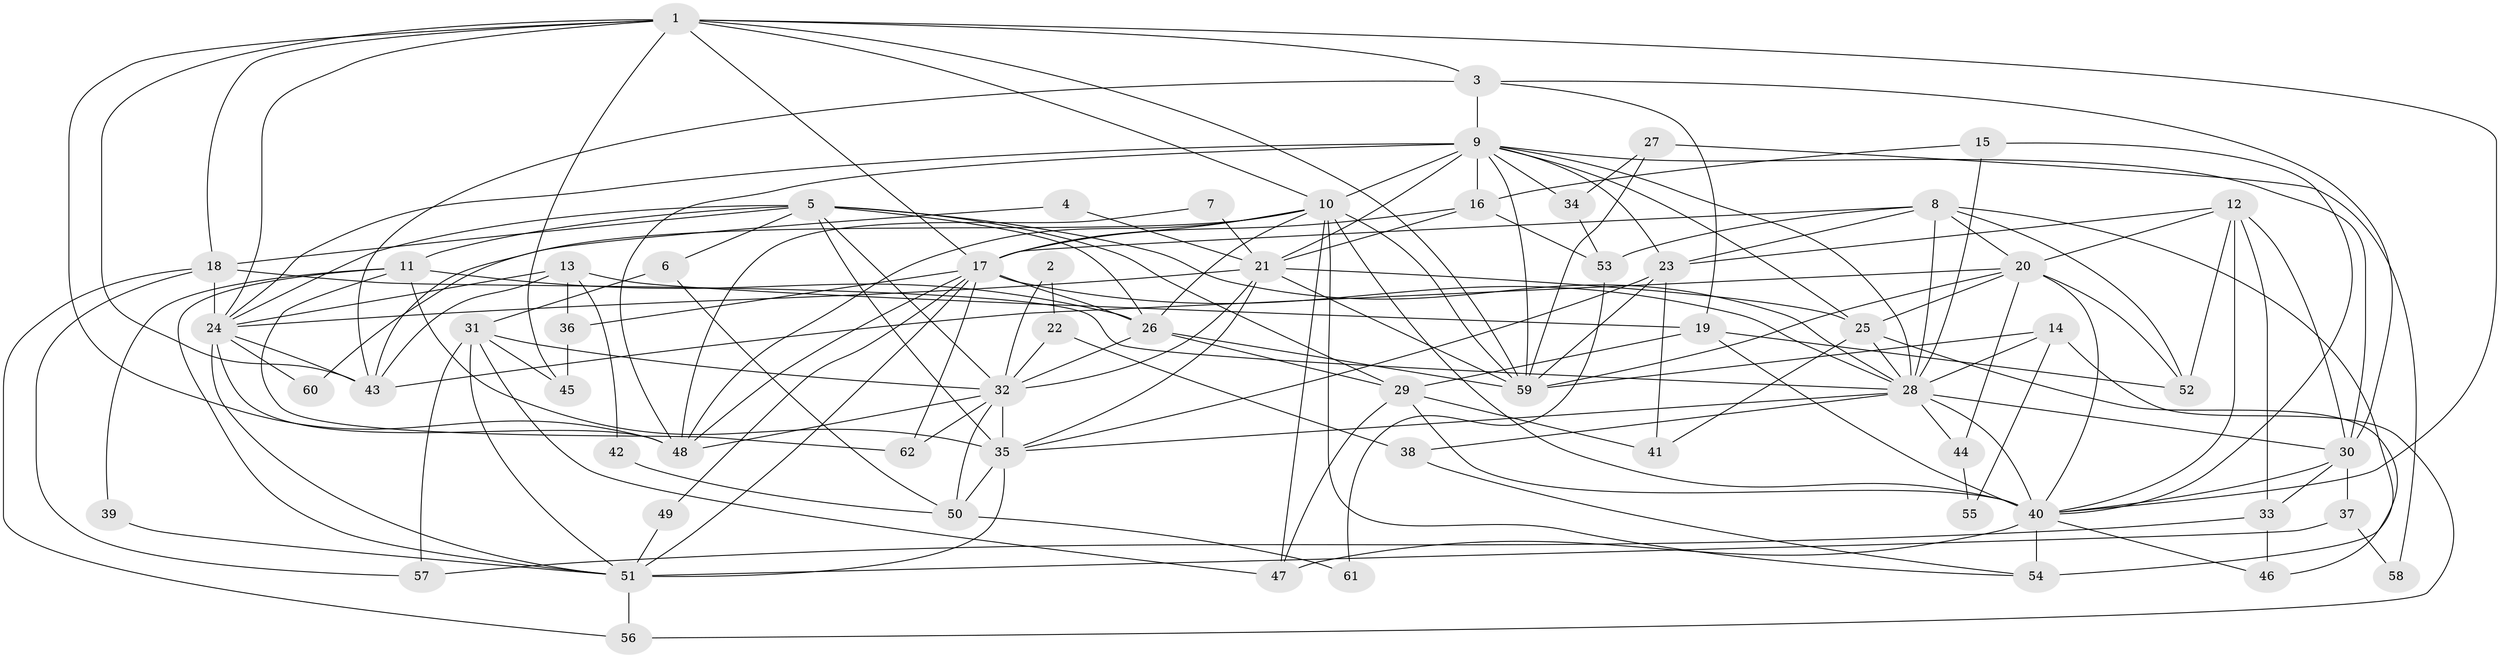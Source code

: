 // original degree distribution, {6: 0.12195121951219512, 2: 0.13008130081300814, 5: 0.15447154471544716, 3: 0.34146341463414637, 4: 0.1951219512195122, 8: 0.016260162601626018, 7: 0.032520325203252036, 9: 0.008130081300813009}
// Generated by graph-tools (version 1.1) at 2025/36/03/09/25 02:36:13]
// undirected, 62 vertices, 165 edges
graph export_dot {
graph [start="1"]
  node [color=gray90,style=filled];
  1;
  2;
  3;
  4;
  5;
  6;
  7;
  8;
  9;
  10;
  11;
  12;
  13;
  14;
  15;
  16;
  17;
  18;
  19;
  20;
  21;
  22;
  23;
  24;
  25;
  26;
  27;
  28;
  29;
  30;
  31;
  32;
  33;
  34;
  35;
  36;
  37;
  38;
  39;
  40;
  41;
  42;
  43;
  44;
  45;
  46;
  47;
  48;
  49;
  50;
  51;
  52;
  53;
  54;
  55;
  56;
  57;
  58;
  59;
  60;
  61;
  62;
  1 -- 3 [weight=3.0];
  1 -- 10 [weight=1.0];
  1 -- 17 [weight=1.0];
  1 -- 18 [weight=1.0];
  1 -- 24 [weight=2.0];
  1 -- 40 [weight=1.0];
  1 -- 43 [weight=2.0];
  1 -- 45 [weight=1.0];
  1 -- 48 [weight=1.0];
  1 -- 59 [weight=1.0];
  2 -- 22 [weight=1.0];
  2 -- 32 [weight=1.0];
  3 -- 9 [weight=1.0];
  3 -- 19 [weight=1.0];
  3 -- 30 [weight=1.0];
  3 -- 43 [weight=1.0];
  4 -- 21 [weight=1.0];
  4 -- 43 [weight=1.0];
  5 -- 6 [weight=1.0];
  5 -- 11 [weight=1.0];
  5 -- 18 [weight=1.0];
  5 -- 24 [weight=1.0];
  5 -- 26 [weight=2.0];
  5 -- 28 [weight=1.0];
  5 -- 29 [weight=1.0];
  5 -- 32 [weight=3.0];
  5 -- 35 [weight=2.0];
  6 -- 31 [weight=1.0];
  6 -- 50 [weight=1.0];
  7 -- 21 [weight=1.0];
  7 -- 48 [weight=1.0];
  8 -- 17 [weight=1.0];
  8 -- 20 [weight=1.0];
  8 -- 23 [weight=1.0];
  8 -- 28 [weight=1.0];
  8 -- 52 [weight=2.0];
  8 -- 53 [weight=1.0];
  8 -- 54 [weight=2.0];
  9 -- 10 [weight=1.0];
  9 -- 16 [weight=1.0];
  9 -- 21 [weight=2.0];
  9 -- 23 [weight=1.0];
  9 -- 24 [weight=1.0];
  9 -- 25 [weight=1.0];
  9 -- 28 [weight=1.0];
  9 -- 30 [weight=1.0];
  9 -- 34 [weight=1.0];
  9 -- 48 [weight=1.0];
  9 -- 59 [weight=1.0];
  10 -- 17 [weight=1.0];
  10 -- 26 [weight=1.0];
  10 -- 40 [weight=3.0];
  10 -- 47 [weight=1.0];
  10 -- 48 [weight=1.0];
  10 -- 54 [weight=1.0];
  10 -- 59 [weight=1.0];
  10 -- 60 [weight=1.0];
  11 -- 26 [weight=1.0];
  11 -- 35 [weight=1.0];
  11 -- 39 [weight=1.0];
  11 -- 51 [weight=1.0];
  11 -- 62 [weight=1.0];
  12 -- 20 [weight=1.0];
  12 -- 23 [weight=1.0];
  12 -- 30 [weight=2.0];
  12 -- 33 [weight=1.0];
  12 -- 40 [weight=1.0];
  12 -- 52 [weight=1.0];
  13 -- 19 [weight=1.0];
  13 -- 24 [weight=1.0];
  13 -- 36 [weight=1.0];
  13 -- 42 [weight=1.0];
  13 -- 43 [weight=1.0];
  14 -- 28 [weight=1.0];
  14 -- 55 [weight=1.0];
  14 -- 56 [weight=1.0];
  14 -- 59 [weight=1.0];
  15 -- 16 [weight=1.0];
  15 -- 28 [weight=1.0];
  15 -- 40 [weight=1.0];
  16 -- 17 [weight=1.0];
  16 -- 21 [weight=1.0];
  16 -- 53 [weight=1.0];
  17 -- 26 [weight=2.0];
  17 -- 28 [weight=1.0];
  17 -- 36 [weight=1.0];
  17 -- 48 [weight=1.0];
  17 -- 49 [weight=1.0];
  17 -- 51 [weight=1.0];
  17 -- 62 [weight=1.0];
  18 -- 24 [weight=1.0];
  18 -- 28 [weight=1.0];
  18 -- 56 [weight=1.0];
  18 -- 57 [weight=1.0];
  19 -- 29 [weight=1.0];
  19 -- 40 [weight=2.0];
  19 -- 52 [weight=1.0];
  20 -- 25 [weight=2.0];
  20 -- 40 [weight=1.0];
  20 -- 43 [weight=1.0];
  20 -- 44 [weight=1.0];
  20 -- 52 [weight=1.0];
  20 -- 59 [weight=1.0];
  21 -- 24 [weight=1.0];
  21 -- 25 [weight=2.0];
  21 -- 32 [weight=1.0];
  21 -- 35 [weight=1.0];
  21 -- 59 [weight=1.0];
  22 -- 32 [weight=1.0];
  22 -- 38 [weight=1.0];
  23 -- 35 [weight=1.0];
  23 -- 41 [weight=1.0];
  23 -- 59 [weight=1.0];
  24 -- 43 [weight=2.0];
  24 -- 48 [weight=1.0];
  24 -- 51 [weight=1.0];
  24 -- 60 [weight=1.0];
  25 -- 28 [weight=1.0];
  25 -- 41 [weight=1.0];
  25 -- 46 [weight=1.0];
  26 -- 29 [weight=1.0];
  26 -- 32 [weight=1.0];
  26 -- 59 [weight=1.0];
  27 -- 34 [weight=1.0];
  27 -- 58 [weight=1.0];
  27 -- 59 [weight=1.0];
  28 -- 30 [weight=1.0];
  28 -- 35 [weight=1.0];
  28 -- 38 [weight=1.0];
  28 -- 40 [weight=1.0];
  28 -- 44 [weight=1.0];
  29 -- 40 [weight=1.0];
  29 -- 41 [weight=1.0];
  29 -- 47 [weight=1.0];
  30 -- 33 [weight=1.0];
  30 -- 37 [weight=1.0];
  30 -- 40 [weight=1.0];
  31 -- 32 [weight=1.0];
  31 -- 45 [weight=1.0];
  31 -- 47 [weight=1.0];
  31 -- 51 [weight=1.0];
  31 -- 57 [weight=1.0];
  32 -- 35 [weight=1.0];
  32 -- 48 [weight=1.0];
  32 -- 50 [weight=1.0];
  32 -- 62 [weight=1.0];
  33 -- 46 [weight=1.0];
  33 -- 57 [weight=1.0];
  34 -- 53 [weight=1.0];
  35 -- 50 [weight=1.0];
  35 -- 51 [weight=1.0];
  36 -- 45 [weight=1.0];
  37 -- 51 [weight=1.0];
  37 -- 58 [weight=1.0];
  38 -- 54 [weight=1.0];
  39 -- 51 [weight=1.0];
  40 -- 46 [weight=1.0];
  40 -- 47 [weight=1.0];
  40 -- 54 [weight=1.0];
  42 -- 50 [weight=1.0];
  44 -- 55 [weight=1.0];
  49 -- 51 [weight=1.0];
  50 -- 61 [weight=1.0];
  51 -- 56 [weight=1.0];
  53 -- 61 [weight=1.0];
}
